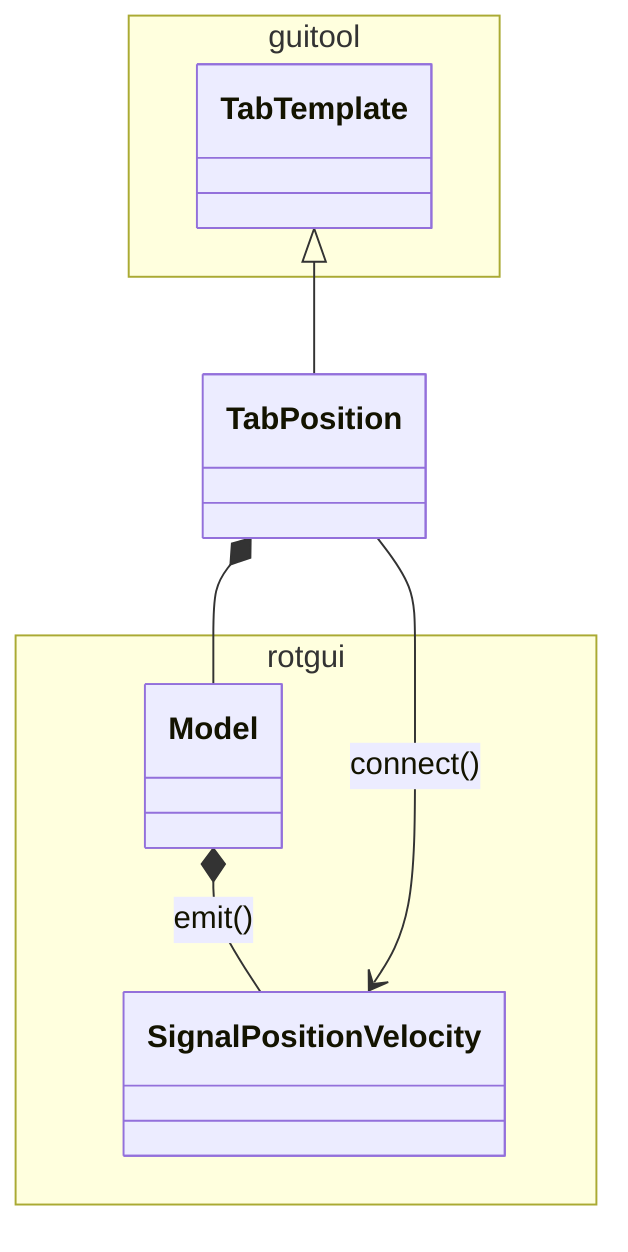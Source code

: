 classDiagram

namespace guitool {
  class TabTemplate
}

namespace rotgui {
  class Model
  class SignalPositionVelocity
}

Model *-- SignalPositionVelocity : emit()

TabTemplate <|-- TabPosition

TabPosition *-- Model
TabPosition --> SignalPositionVelocity : connect()